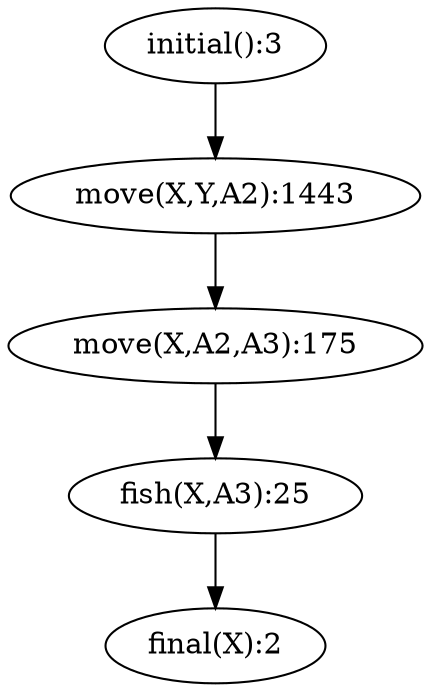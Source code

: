digraph G { 
  "initial():3" -> "move(X,Y,A2):1443";
  "fish(X,A3):25" -> "final(X):2";
  "move(X,A2,A3):175" -> "fish(X,A3):25";
  "move(X,Y,A2):1443" -> "move(X,A2,A3):175";
}
